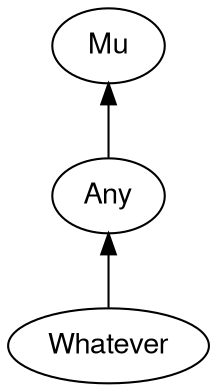 digraph "perl6-type-graph" {
    rankdir=BT;
    splines=polyline;
    overlap=false; 
    // Types
    "Whatever" [color="#000000", fontcolor="#000000", href="/type/Whatever", fontname="FreeSans"];
    "Mu" [color="#000000", fontcolor="#000000", href="/type/Mu", fontname="FreeSans"];
    "Any" [color="#000000", fontcolor="#000000", href="/type/Any", fontname="FreeSans"];

    // Superclasses
    "Whatever" -> "Any" [color="#000000"];
    "Any" -> "Mu" [color="#000000"];

    // Roles
}
